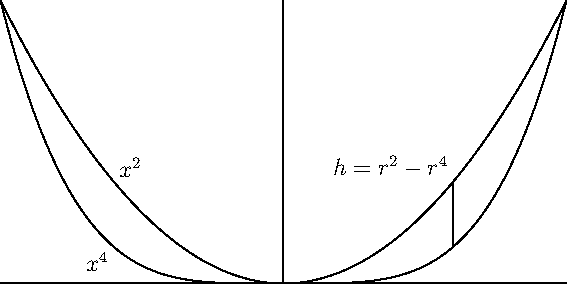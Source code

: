 size(10cm,7cm);
import graph;
xaxis();
yaxis();

real f(real x) {return x^2;}
real g(real x) {return x^4;}

draw(graph(f,-1,1));
draw(graph(g,-1,1));

draw((0.6,0.36)--(0.6,0.130));

label("$h = r^2 - r^4$", (0.6,0.36),NW);
label("$x^2$",(-0.6,0.36),NE);
label("$x^4$",(-0.6,0.130),SW);
